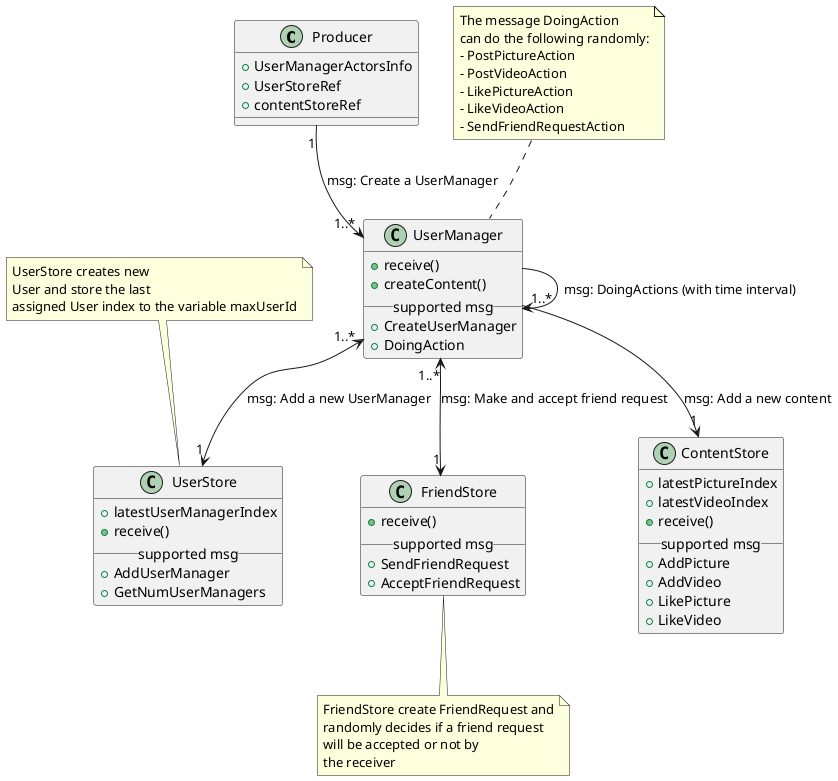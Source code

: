 @startuml

class Producer {
    +UserManagerActorsInfo
    +UserStoreRef
    +contentStoreRef
}

class ContentStore {
    +latestPictureIndex
    +latestVideoIndex
    +receive()
    __ supported msg __
    +AddPicture
    +AddVideo
    +LikePicture
    +LikeVideo
} 

class UserStore {
    +latestUserManagerIndex
    +receive()
    __ supported msg __
    +AddUserManager
    +GetNumUserManagers
}
note top of UserStore
   UserStore creates new
   User and store the last
   assigned User index to the variable maxUserId
end note

class UserManager {
    +receive()
    +createContent()
    __ supported msg __
    +CreateUserManager
    +DoingAction
} 
note top of UserManager
    The message DoingAction
    can do the following randomly:
    - PostPictureAction
    - PostVideoAction
    - LikePictureAction
    - LikeVideoAction
    - SendFriendRequestAction
end note

class FriendStore {
    +receive()
    __ supported msg __
    +SendFriendRequest
    +AcceptFriendRequest
}
note bottom of FriendStore
   FriendStore create FriendRequest and
   randomly decides if a friend request
   will be accepted or not by
   the receiver
end note

Producer "1" --> "1..*" UserManager : msg: Create a UserManager
UserManager --> UserManager : msg: DoingActions (with time interval)
UserManager "1..*" <--> "1" UserStore : msg: Add a new UserManager
UserManager "1..*" --> "1" ContentStore : msg: Add a new content
UserManager "1..*" <--> "1" FriendStore : msg: Make and accept friend request
@enduml
